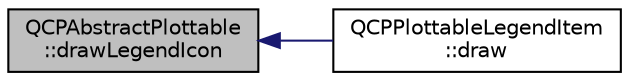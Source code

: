 digraph "QCPAbstractPlottable::drawLegendIcon"
{
  edge [fontname="Helvetica",fontsize="10",labelfontname="Helvetica",labelfontsize="10"];
  node [fontname="Helvetica",fontsize="10",shape=record];
  rankdir="LR";
  Node145 [label="QCPAbstractPlottable\l::drawLegendIcon",height=0.2,width=0.4,color="black", fillcolor="grey75", style="filled", fontcolor="black"];
  Node145 -> Node146 [dir="back",color="midnightblue",fontsize="10",style="solid",fontname="Helvetica"];
  Node146 [label="QCPPlottableLegendItem\l::draw",height=0.2,width=0.4,color="black", fillcolor="white", style="filled",URL="$da/d24/class_q_c_p_plottable_legend_item.html#a68a781c3de4f9959fdf82075052d43aa"];
}

